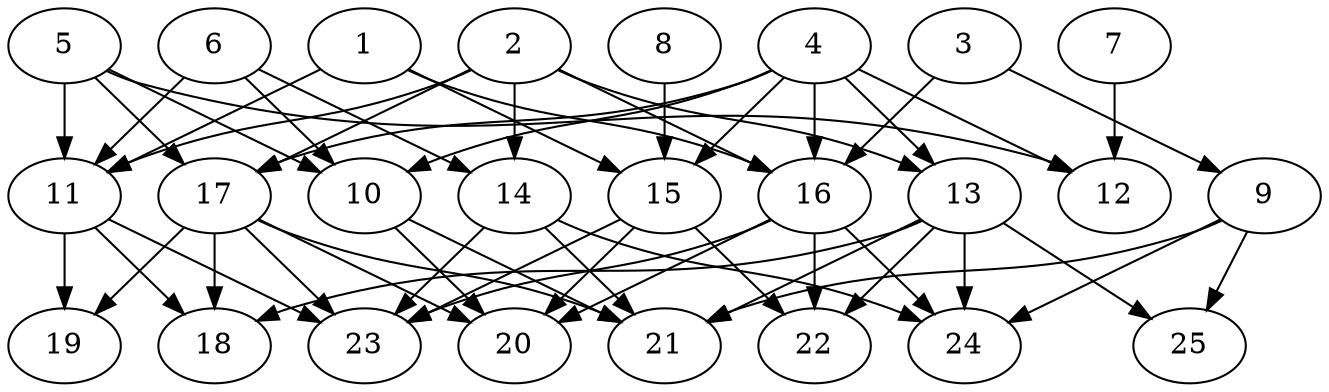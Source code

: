 // DAG automatically generated by daggen at Thu Oct  3 14:00:40 2019
// ./daggen --dot -n 25 --ccr 0.3 --fat 0.7 --regular 0.9 --density 0.5 --mindata 5242880 --maxdata 52428800 
digraph G {
  1 [size="23381333", alpha="0.06", expect_size="7014400"] 
  1 -> 11 [size ="7014400"]
  1 -> 15 [size ="7014400"]
  1 -> 16 [size ="7014400"]
  2 [size="78175573", alpha="0.18", expect_size="23452672"] 
  2 -> 11 [size ="23452672"]
  2 -> 13 [size ="23452672"]
  2 -> 14 [size ="23452672"]
  2 -> 16 [size ="23452672"]
  2 -> 17 [size ="23452672"]
  3 [size="37522773", alpha="0.00", expect_size="11256832"] 
  3 -> 9 [size ="11256832"]
  3 -> 16 [size ="11256832"]
  4 [size="151077547", alpha="0.17", expect_size="45323264"] 
  4 -> 10 [size ="45323264"]
  4 -> 12 [size ="45323264"]
  4 -> 13 [size ="45323264"]
  4 -> 15 [size ="45323264"]
  4 -> 16 [size ="45323264"]
  4 -> 17 [size ="45323264"]
  5 [size="142260907", alpha="0.08", expect_size="42678272"] 
  5 -> 10 [size ="42678272"]
  5 -> 11 [size ="42678272"]
  5 -> 12 [size ="42678272"]
  5 -> 17 [size ="42678272"]
  6 [size="77236907", alpha="0.15", expect_size="23171072"] 
  6 -> 10 [size ="23171072"]
  6 -> 11 [size ="23171072"]
  6 -> 14 [size ="23171072"]
  7 [size="60364800", alpha="0.09", expect_size="18109440"] 
  7 -> 12 [size ="18109440"]
  8 [size="105120427", alpha="0.14", expect_size="31536128"] 
  8 -> 15 [size ="31536128"]
  9 [size="54609920", alpha="0.20", expect_size="16382976"] 
  9 -> 21 [size ="16382976"]
  9 -> 24 [size ="16382976"]
  9 -> 25 [size ="16382976"]
  10 [size="150647467", alpha="0.17", expect_size="45194240"] 
  10 -> 20 [size ="45194240"]
  10 -> 21 [size ="45194240"]
  11 [size="145503573", alpha="0.08", expect_size="43651072"] 
  11 -> 18 [size ="43651072"]
  11 -> 19 [size ="43651072"]
  11 -> 23 [size ="43651072"]
  12 [size="36689920", alpha="0.00", expect_size="11006976"] 
  13 [size="21818027", alpha="0.18", expect_size="6545408"] 
  13 -> 18 [size ="6545408"]
  13 -> 21 [size ="6545408"]
  13 -> 22 [size ="6545408"]
  13 -> 24 [size ="6545408"]
  13 -> 25 [size ="6545408"]
  14 [size="22517760", alpha="0.00", expect_size="6755328"] 
  14 -> 21 [size ="6755328"]
  14 -> 23 [size ="6755328"]
  14 -> 24 [size ="6755328"]
  15 [size="154129067", alpha="0.03", expect_size="46238720"] 
  15 -> 20 [size ="46238720"]
  15 -> 22 [size ="46238720"]
  15 -> 23 [size ="46238720"]
  16 [size="60200960", alpha="0.18", expect_size="18060288"] 
  16 -> 20 [size ="18060288"]
  16 -> 22 [size ="18060288"]
  16 -> 23 [size ="18060288"]
  16 -> 24 [size ="18060288"]
  17 [size="20940800", alpha="0.05", expect_size="6282240"] 
  17 -> 18 [size ="6282240"]
  17 -> 19 [size ="6282240"]
  17 -> 20 [size ="6282240"]
  17 -> 21 [size ="6282240"]
  17 -> 23 [size ="6282240"]
  18 [size="93272747", alpha="0.20", expect_size="27981824"] 
  19 [size="44707840", alpha="0.06", expect_size="13412352"] 
  20 [size="41553920", alpha="0.14", expect_size="12466176"] 
  21 [size="171823787", alpha="0.03", expect_size="51547136"] 
  22 [size="74591573", alpha="0.20", expect_size="22377472"] 
  23 [size="75837440", alpha="0.19", expect_size="22751232"] 
  24 [size="56886613", alpha="0.15", expect_size="17065984"] 
  25 [size="59716267", alpha="0.07", expect_size="17914880"] 
}
